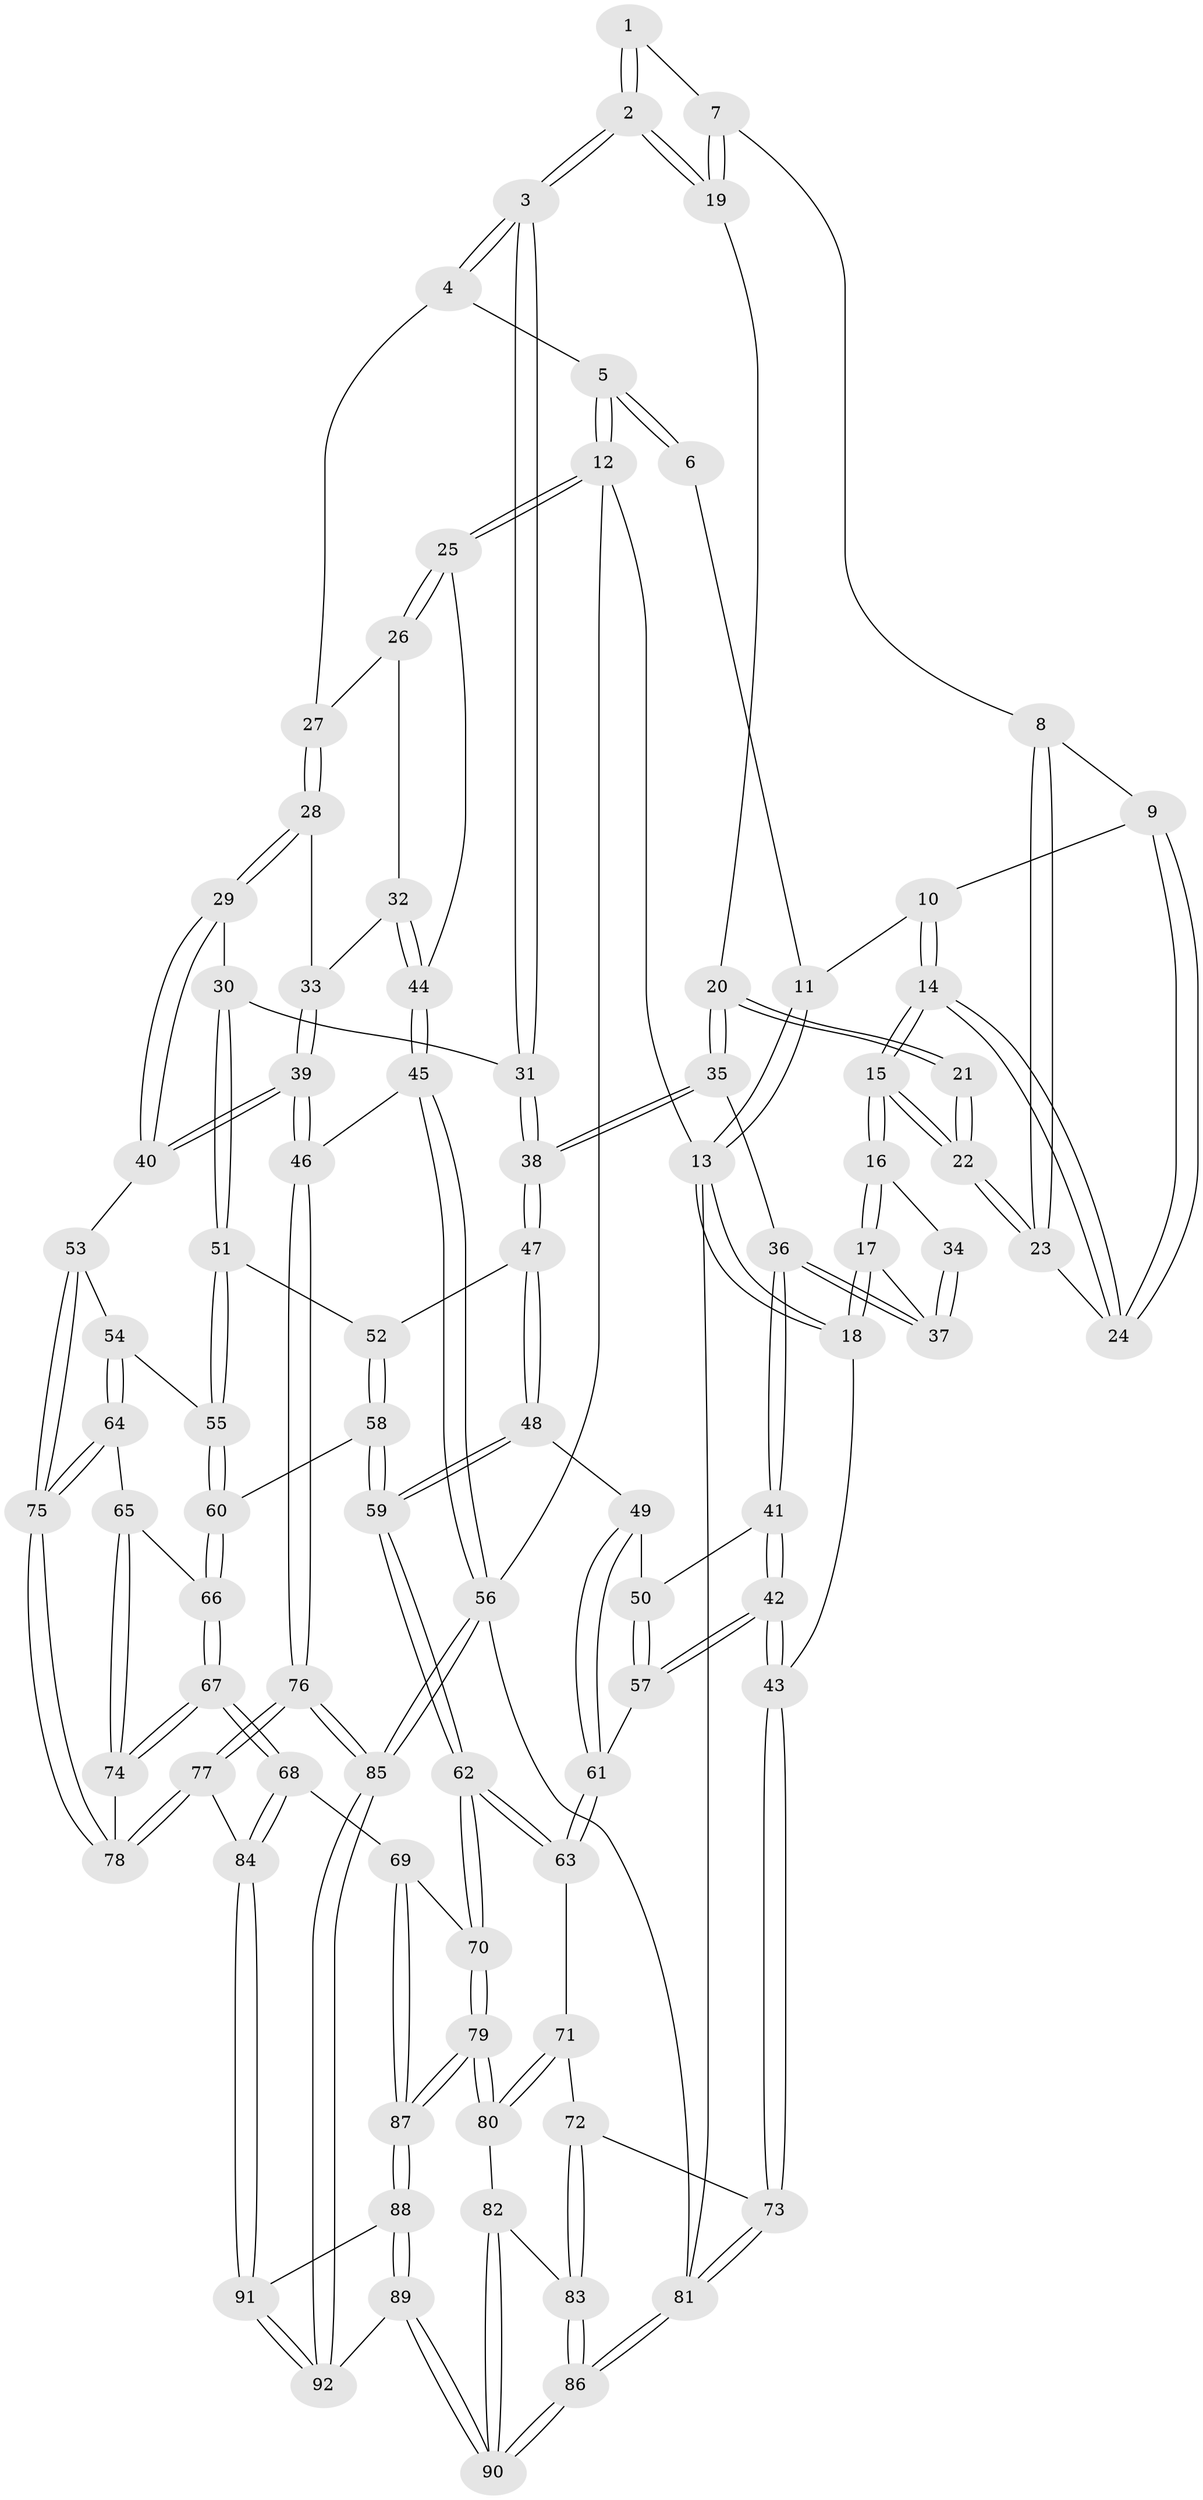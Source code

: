 // Generated by graph-tools (version 1.1) at 2025/27/03/09/25 03:27:15]
// undirected, 92 vertices, 227 edges
graph export_dot {
graph [start="1"]
  node [color=gray90,style=filled];
  1 [pos="+0.37370926952332295+0.015363055920559853"];
  2 [pos="+0.48715487518680556+0.23820602850061395"];
  3 [pos="+0.5232584965505686+0.2451802905045857"];
  4 [pos="+0.713323351484418+0"];
  5 [pos="+0.7194128095225572+0"];
  6 [pos="+0.36962209923362255+0"];
  7 [pos="+0.32897802594249037+0.10657353139078662"];
  8 [pos="+0.3266042197224143+0.10744150098649029"];
  9 [pos="+0.26396961597128477+0.11228442644464241"];
  10 [pos="+0.14732902939409548+0"];
  11 [pos="+0.13869034017093715+0"];
  12 [pos="+1+0"];
  13 [pos="+0+0"];
  14 [pos="+0.13826843817541343+0.1710077462484373"];
  15 [pos="+0.11541270976866275+0.21736215117334237"];
  16 [pos="+0.0756559418773867+0.26400388886591447"];
  17 [pos="+0.0691024807073252+0.2693593718705853"];
  18 [pos="+0+0.36021578902771884"];
  19 [pos="+0.43611746477573504+0.24212483054037925"];
  20 [pos="+0.3730369663187577+0.26103452384760817"];
  21 [pos="+0.3244916801307564+0.2423092342624509"];
  22 [pos="+0.30075019664455616+0.22019703131134197"];
  23 [pos="+0.29451657499573164+0.20553451699319455"];
  24 [pos="+0.25246377399228526+0.14270771901208829"];
  25 [pos="+1+0"];
  26 [pos="+0.8621043668847936+0.18660064696547776"];
  27 [pos="+0.8320143406429193+0.1841974074720249"];
  28 [pos="+0.8079818591661476+0.2782731641365942"];
  29 [pos="+0.6064329840944919+0.3381985829235208"];
  30 [pos="+0.5818915032151633+0.3338486073945901"];
  31 [pos="+0.5604540249262284+0.31529818023357475"];
  32 [pos="+1+0.3013506942151413"];
  33 [pos="+0.8270457878057987+0.30531566554873346"];
  34 [pos="+0.2498432404827085+0.2788874618506179"];
  35 [pos="+0.2984914182183315+0.4009805667540918"];
  36 [pos="+0.2721267990411244+0.407025760671324"];
  37 [pos="+0.23700530183558907+0.3698744471852399"];
  38 [pos="+0.3910745029126489+0.46928994793976286"];
  39 [pos="+0.9113944700146709+0.5918088932894394"];
  40 [pos="+0.8566421796716672+0.5845925949629589"];
  41 [pos="+0.23397700502370022+0.45416018078913034"];
  42 [pos="+0+0.5598894908297377"];
  43 [pos="+0+0.545757801464648"];
  44 [pos="+1+0.3349919501739822"];
  45 [pos="+1+0.6289216336964686"];
  46 [pos="+0.9844978660528468+0.6303258674299769"];
  47 [pos="+0.3948912381586123+0.49889818398350927"];
  48 [pos="+0.3480891835842578+0.5676258375799357"];
  49 [pos="+0.2990092616105377+0.5551329533998006"];
  50 [pos="+0.29271897543280573+0.5508298506021291"];
  51 [pos="+0.5724605941822217+0.4463446562467896"];
  52 [pos="+0.4835916588070853+0.542716592989332"];
  53 [pos="+0.837369009506047+0.588563493391438"];
  54 [pos="+0.6865338639054347+0.6048965130519728"];
  55 [pos="+0.6450773824074436+0.6023640157688824"];
  56 [pos="+1+1"];
  57 [pos="+0.06643681871462798+0.5956092707882498"];
  58 [pos="+0.5163543278388782+0.6414417586517883"];
  59 [pos="+0.3694312584472684+0.6833936955645855"];
  60 [pos="+0.5487324357672173+0.6540538184398145"];
  61 [pos="+0.19232375566923982+0.6756962393612234"];
  62 [pos="+0.3458609535145181+0.7187230103667349"];
  63 [pos="+0.23454207142228758+0.7150152186090365"];
  64 [pos="+0.655495746575745+0.7623543800043517"];
  65 [pos="+0.6083699667749176+0.7436188067821912"];
  66 [pos="+0.5555289544386248+0.7023666630306931"];
  67 [pos="+0.4964838778934225+0.8498272253382652"];
  68 [pos="+0.48472978400925065+0.863471876520572"];
  69 [pos="+0.4345607787820702+0.8455021999039661"];
  70 [pos="+0.37206953506141255+0.7814320964104036"];
  71 [pos="+0.2142524531361642+0.7636737725592251"];
  72 [pos="+0.11607726016430908+0.8343356850688406"];
  73 [pos="+0+0.6252485959162757"];
  74 [pos="+0.5976460925954354+0.8214609323271514"];
  75 [pos="+0.6642583640443623+0.7713708447500915"];
  76 [pos="+0.7805403527844982+0.8961646637331571"];
  77 [pos="+0.736447453120091+0.8757468201506"];
  78 [pos="+0.6880908230719868+0.8293453965773322"];
  79 [pos="+0.2579636942041546+0.8929744424179535"];
  80 [pos="+0.23934485844715023+0.8861043826393585"];
  81 [pos="+0+1"];
  82 [pos="+0.19829921069779335+0.8995609550941362"];
  83 [pos="+0.12785891367807029+0.8928943433830318"];
  84 [pos="+0.508915147477846+0.916899755451159"];
  85 [pos="+0.797663195760069+1"];
  86 [pos="+0+1"];
  87 [pos="+0.31011175190660367+0.9685004364921636"];
  88 [pos="+0.31017249690435633+0.9753939197226567"];
  89 [pos="+0.2507470671823147+1"];
  90 [pos="+0.20320408771882745+1"];
  91 [pos="+0.5121104174353984+0.9696260584268382"];
  92 [pos="+0.5694700438190714+1"];
  1 -- 2;
  1 -- 2;
  1 -- 7;
  2 -- 3;
  2 -- 3;
  2 -- 19;
  2 -- 19;
  3 -- 4;
  3 -- 4;
  3 -- 31;
  3 -- 31;
  4 -- 5;
  4 -- 27;
  5 -- 6;
  5 -- 6;
  5 -- 12;
  5 -- 12;
  6 -- 11;
  7 -- 8;
  7 -- 19;
  7 -- 19;
  8 -- 9;
  8 -- 23;
  8 -- 23;
  9 -- 10;
  9 -- 24;
  9 -- 24;
  10 -- 11;
  10 -- 14;
  10 -- 14;
  11 -- 13;
  11 -- 13;
  12 -- 13;
  12 -- 25;
  12 -- 25;
  12 -- 56;
  13 -- 18;
  13 -- 18;
  13 -- 81;
  14 -- 15;
  14 -- 15;
  14 -- 24;
  14 -- 24;
  15 -- 16;
  15 -- 16;
  15 -- 22;
  15 -- 22;
  16 -- 17;
  16 -- 17;
  16 -- 34;
  17 -- 18;
  17 -- 18;
  17 -- 37;
  18 -- 43;
  19 -- 20;
  20 -- 21;
  20 -- 21;
  20 -- 35;
  20 -- 35;
  21 -- 22;
  21 -- 22;
  22 -- 23;
  22 -- 23;
  23 -- 24;
  25 -- 26;
  25 -- 26;
  25 -- 44;
  26 -- 27;
  26 -- 32;
  27 -- 28;
  27 -- 28;
  28 -- 29;
  28 -- 29;
  28 -- 33;
  29 -- 30;
  29 -- 40;
  29 -- 40;
  30 -- 31;
  30 -- 51;
  30 -- 51;
  31 -- 38;
  31 -- 38;
  32 -- 33;
  32 -- 44;
  32 -- 44;
  33 -- 39;
  33 -- 39;
  34 -- 37;
  34 -- 37;
  35 -- 36;
  35 -- 38;
  35 -- 38;
  36 -- 37;
  36 -- 37;
  36 -- 41;
  36 -- 41;
  38 -- 47;
  38 -- 47;
  39 -- 40;
  39 -- 40;
  39 -- 46;
  39 -- 46;
  40 -- 53;
  41 -- 42;
  41 -- 42;
  41 -- 50;
  42 -- 43;
  42 -- 43;
  42 -- 57;
  42 -- 57;
  43 -- 73;
  43 -- 73;
  44 -- 45;
  44 -- 45;
  45 -- 46;
  45 -- 56;
  45 -- 56;
  46 -- 76;
  46 -- 76;
  47 -- 48;
  47 -- 48;
  47 -- 52;
  48 -- 49;
  48 -- 59;
  48 -- 59;
  49 -- 50;
  49 -- 61;
  49 -- 61;
  50 -- 57;
  50 -- 57;
  51 -- 52;
  51 -- 55;
  51 -- 55;
  52 -- 58;
  52 -- 58;
  53 -- 54;
  53 -- 75;
  53 -- 75;
  54 -- 55;
  54 -- 64;
  54 -- 64;
  55 -- 60;
  55 -- 60;
  56 -- 85;
  56 -- 85;
  56 -- 81;
  57 -- 61;
  58 -- 59;
  58 -- 59;
  58 -- 60;
  59 -- 62;
  59 -- 62;
  60 -- 66;
  60 -- 66;
  61 -- 63;
  61 -- 63;
  62 -- 63;
  62 -- 63;
  62 -- 70;
  62 -- 70;
  63 -- 71;
  64 -- 65;
  64 -- 75;
  64 -- 75;
  65 -- 66;
  65 -- 74;
  65 -- 74;
  66 -- 67;
  66 -- 67;
  67 -- 68;
  67 -- 68;
  67 -- 74;
  67 -- 74;
  68 -- 69;
  68 -- 84;
  68 -- 84;
  69 -- 70;
  69 -- 87;
  69 -- 87;
  70 -- 79;
  70 -- 79;
  71 -- 72;
  71 -- 80;
  71 -- 80;
  72 -- 73;
  72 -- 83;
  72 -- 83;
  73 -- 81;
  73 -- 81;
  74 -- 78;
  75 -- 78;
  75 -- 78;
  76 -- 77;
  76 -- 77;
  76 -- 85;
  76 -- 85;
  77 -- 78;
  77 -- 78;
  77 -- 84;
  79 -- 80;
  79 -- 80;
  79 -- 87;
  79 -- 87;
  80 -- 82;
  81 -- 86;
  81 -- 86;
  82 -- 83;
  82 -- 90;
  82 -- 90;
  83 -- 86;
  83 -- 86;
  84 -- 91;
  84 -- 91;
  85 -- 92;
  85 -- 92;
  86 -- 90;
  86 -- 90;
  87 -- 88;
  87 -- 88;
  88 -- 89;
  88 -- 89;
  88 -- 91;
  89 -- 90;
  89 -- 90;
  89 -- 92;
  91 -- 92;
  91 -- 92;
}
